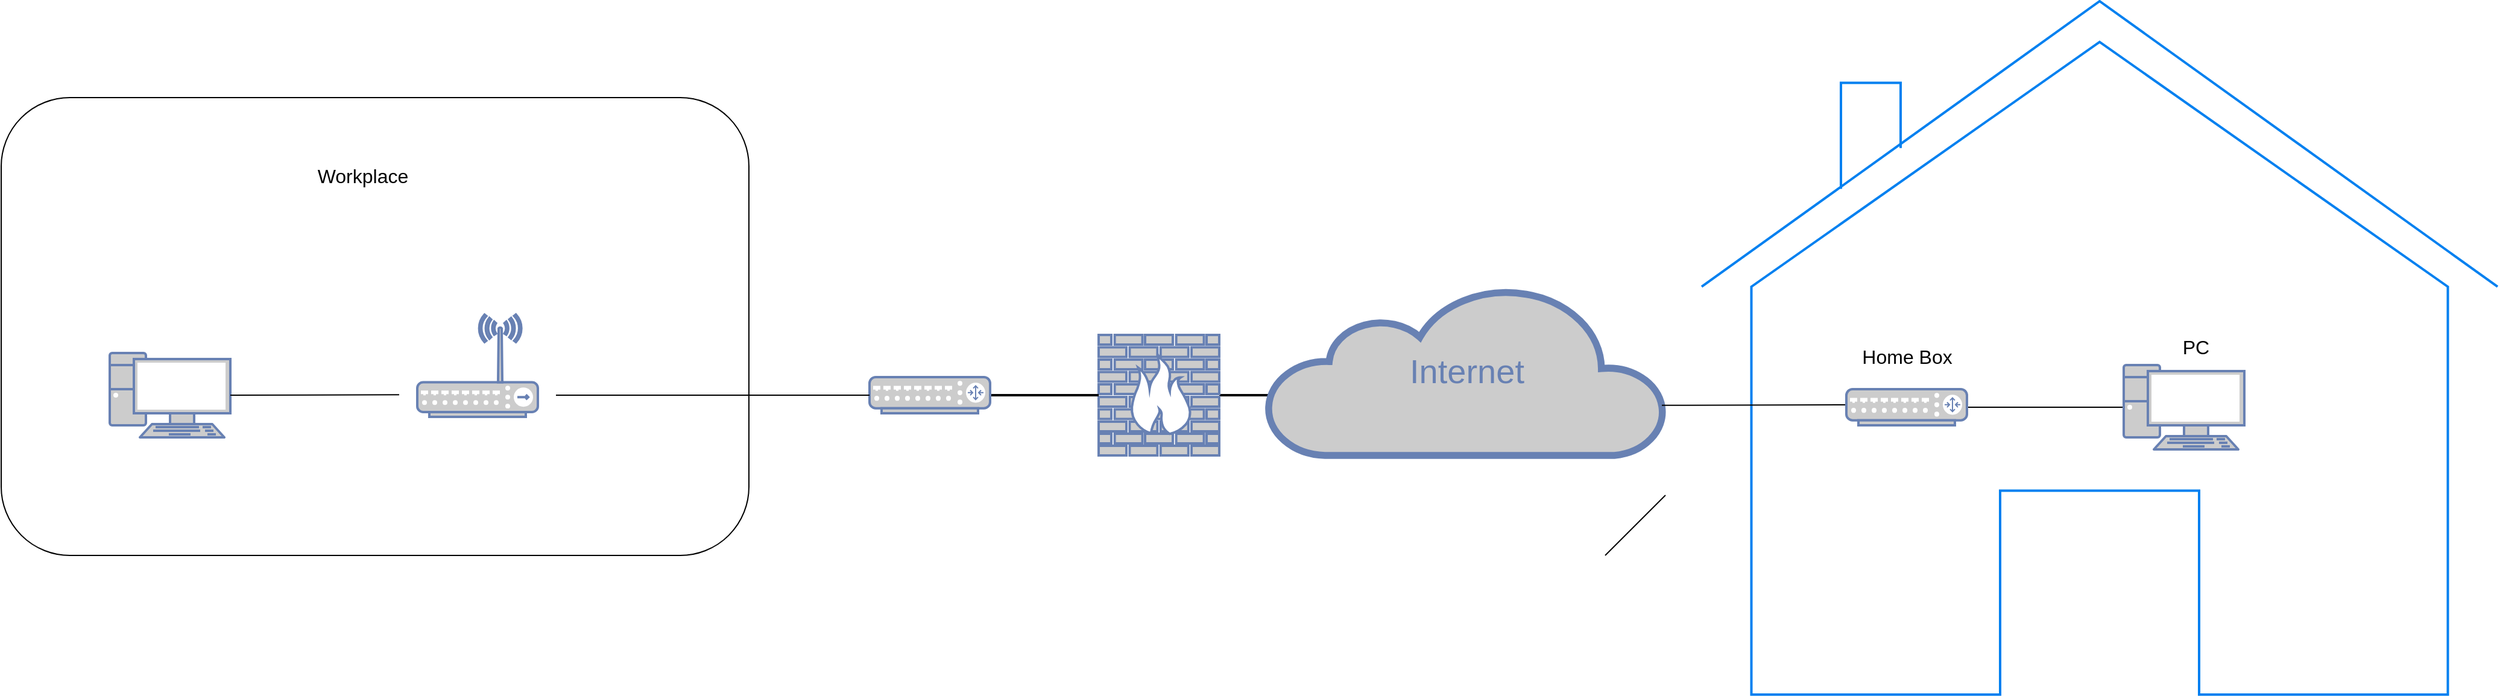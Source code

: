 <mxfile version="24.7.17">
  <diagram name="Page-1" id="bfe91b75-5d2c-26a0-9c1d-138518896778">
    <mxGraphModel dx="1896" dy="1268" grid="1" gridSize="10" guides="1" tooltips="1" connect="1" arrows="1" fold="1" page="1" pageScale="1" pageWidth="1100" pageHeight="850" background="none" math="0" shadow="0">
      <root>
        <mxCell id="0" />
        <mxCell id="1" parent="0" />
        <mxCell id="Q4SyMA6Qy4raFXAQZaa4-15" value="" style="rounded=1;whiteSpace=wrap;html=1;connectable=0;" vertex="1" parent="1">
          <mxGeometry x="580" y="650" width="620" height="380" as="geometry" />
        </mxCell>
        <mxCell id="Q4SyMA6Qy4raFXAQZaa4-7" value="" style="html=1;verticalLabelPosition=bottom;align=center;labelBackgroundColor=#ffffff;verticalAlign=top;strokeWidth=2;strokeColor=#0080F0;shadow=0;dashed=0;shape=mxgraph.ios7.icons.home;connectable=0;" vertex="1" parent="1">
          <mxGeometry x="1990" y="570" width="660" height="575.5" as="geometry" />
        </mxCell>
        <mxCell id="7c3789c024ecab99-55" style="edgeStyle=none;html=1;labelBackgroundColor=none;endArrow=none;endFill=0;strokeWidth=2;fontFamily=Verdana;fontSize=28;fontColor=#6881B3;" parent="1" source="7c3789c024ecab99-8" edge="1">
          <mxGeometry relative="1" as="geometry">
            <mxPoint x="1640.0" y="897" as="targetPoint" />
          </mxGeometry>
        </mxCell>
        <mxCell id="7c3789c024ecab99-8" value="" style="fontColor=#0066CC;verticalAlign=top;verticalLabelPosition=bottom;labelPosition=center;align=center;html=1;fillColor=#CCCCCC;strokeColor=#6881B3;gradientColor=none;gradientDirection=north;strokeWidth=2;shape=mxgraph.networks.firewall;rounded=0;shadow=0;comic=0;" parent="1" vertex="1">
          <mxGeometry x="1490" y="847" width="100" height="100" as="geometry" />
        </mxCell>
        <mxCell id="7c3789c024ecab99-52" style="edgeStyle=none;html=1;labelBackgroundColor=none;endArrow=none;endFill=0;strokeWidth=2;fontFamily=Verdana;fontSize=15;fontColor=#036897;" parent="1" source="7c3789c024ecab99-10" target="7c3789c024ecab99-8" edge="1">
          <mxGeometry relative="1" as="geometry">
            <mxPoint x="1550.0" y="917" as="targetPoint" />
          </mxGeometry>
        </mxCell>
        <mxCell id="7c3789c024ecab99-10" value="" style="fontColor=#0066CC;verticalAlign=top;verticalLabelPosition=bottom;labelPosition=center;align=center;html=1;fillColor=#CCCCCC;strokeColor=#6881B3;gradientColor=none;gradientDirection=north;strokeWidth=2;shape=mxgraph.networks.router;rounded=0;shadow=0;comic=0;" parent="1" vertex="1">
          <mxGeometry x="1300" y="882" width="100" height="30" as="geometry" />
        </mxCell>
        <mxCell id="7c3789c024ecab99-34" value="" style="fontColor=#0066CC;verticalAlign=top;verticalLabelPosition=bottom;labelPosition=center;align=center;html=1;fillColor=#CCCCCC;strokeColor=#6881B3;gradientColor=none;gradientDirection=north;strokeWidth=2;shape=mxgraph.networks.pc;rounded=0;shadow=0;comic=0;" parent="1" vertex="1">
          <mxGeometry x="670.0" y="862.002" width="100" height="70" as="geometry" />
        </mxCell>
        <mxCell id="7c3789c024ecab99-44" value="" style="fontColor=#0066CC;verticalAlign=top;verticalLabelPosition=bottom;labelPosition=center;align=center;html=1;fillColor=#CCCCCC;strokeColor=#6881B3;gradientColor=none;gradientDirection=north;strokeWidth=2;shape=mxgraph.networks.wireless_hub;rounded=0;shadow=0;comic=0;" parent="1" vertex="1">
          <mxGeometry x="925.0" y="830.002" width="100" height="85" as="geometry" />
        </mxCell>
        <mxCell id="7c3789c024ecab99-53" value="Internet" style="html=1;fillColor=#CCCCCC;strokeColor=#6881B3;gradientColor=none;gradientDirection=north;strokeWidth=2;shape=mxgraph.networks.cloud;fontColor=#6881B3;rounded=0;shadow=0;comic=0;align=center;fontSize=28;" parent="1" vertex="1">
          <mxGeometry x="1630" y="807" width="330" height="140" as="geometry" />
        </mxCell>
        <mxCell id="Q4SyMA6Qy4raFXAQZaa4-2" value="" style="endArrow=none;html=1;rounded=0;fontSize=12;startSize=8;endSize=8;curved=1;exitX=1;exitY=0.5;exitDx=0;exitDy=0;exitPerimeter=0;entryX=0;entryY=0.5;entryDx=0;entryDy=0;entryPerimeter=0;" edge="1" parent="1" source="Q4SyMA6Qy4raFXAQZaa4-5" target="Q4SyMA6Qy4raFXAQZaa4-9">
          <mxGeometry width="50" height="50" relative="1" as="geometry">
            <mxPoint x="1910" y="1070" as="sourcePoint" />
            <mxPoint x="2660.0" y="930.003" as="targetPoint" />
          </mxGeometry>
        </mxCell>
        <mxCell id="Q4SyMA6Qy4raFXAQZaa4-3" value="" style="endArrow=none;html=1;rounded=0;fontSize=12;startSize=8;endSize=8;curved=1;exitX=1;exitY=0.5;exitDx=0;exitDy=0;exitPerimeter=0;" edge="1" parent="1" source="7c3789c024ecab99-34">
          <mxGeometry width="50" height="50" relative="1" as="geometry">
            <mxPoint x="1520" y="866.59" as="sourcePoint" />
            <mxPoint x="910" y="896.59" as="targetPoint" />
          </mxGeometry>
        </mxCell>
        <mxCell id="Q4SyMA6Qy4raFXAQZaa4-4" value="" style="endArrow=none;html=1;rounded=0;fontSize=12;startSize=8;endSize=8;curved=1;exitX=0.991;exitY=0.703;exitDx=0;exitDy=0;exitPerimeter=0;" edge="1" parent="1" source="7c3789c024ecab99-53">
          <mxGeometry width="50" height="50" relative="1" as="geometry">
            <mxPoint x="2320" y="860" as="sourcePoint" />
            <mxPoint x="2110" y="905" as="targetPoint" />
          </mxGeometry>
        </mxCell>
        <mxCell id="Q4SyMA6Qy4raFXAQZaa4-5" value="" style="fontColor=#0066CC;verticalAlign=top;verticalLabelPosition=bottom;labelPosition=center;align=center;html=1;fillColor=#CCCCCC;strokeColor=#6881B3;gradientColor=none;gradientDirection=north;strokeWidth=2;shape=mxgraph.networks.router;rounded=0;shadow=0;comic=0;" vertex="1" parent="1">
          <mxGeometry x="2110" y="892" width="100" height="30" as="geometry" />
        </mxCell>
        <mxCell id="Q4SyMA6Qy4raFXAQZaa4-6" value="Home Box" style="text;html=1;align=center;verticalAlign=middle;resizable=0;points=[];autosize=1;strokeColor=none;fillColor=none;fontSize=16;" vertex="1" parent="1">
          <mxGeometry x="2110" y="850" width="100" height="30" as="geometry" />
        </mxCell>
        <mxCell id="Q4SyMA6Qy4raFXAQZaa4-9" value="" style="fontColor=#0066CC;verticalAlign=top;verticalLabelPosition=bottom;labelPosition=center;align=center;html=1;fillColor=#CCCCCC;strokeColor=#6881B3;gradientColor=none;gradientDirection=north;strokeWidth=2;shape=mxgraph.networks.pc;rounded=0;shadow=0;comic=0;" vertex="1" parent="1">
          <mxGeometry x="2340" y="872.002" width="100" height="70" as="geometry" />
        </mxCell>
        <mxCell id="Q4SyMA6Qy4raFXAQZaa4-10" value="" style="endArrow=none;html=1;rounded=0;fontSize=12;startSize=8;endSize=8;curved=1;" edge="1" parent="1">
          <mxGeometry width="50" height="50" relative="1" as="geometry">
            <mxPoint x="1910" y="1030" as="sourcePoint" />
            <mxPoint x="1960" y="980" as="targetPoint" />
          </mxGeometry>
        </mxCell>
        <mxCell id="Q4SyMA6Qy4raFXAQZaa4-11" value="PC" style="text;html=1;align=center;verticalAlign=middle;whiteSpace=wrap;rounded=0;fontSize=16;" vertex="1" parent="1">
          <mxGeometry x="2370" y="842" width="60" height="30" as="geometry" />
        </mxCell>
        <mxCell id="Q4SyMA6Qy4raFXAQZaa4-14" value="" style="endArrow=none;html=1;rounded=0;fontSize=12;startSize=8;endSize=8;curved=1;entryX=0;entryY=0.5;entryDx=0;entryDy=0;entryPerimeter=0;" edge="1" parent="1" target="7c3789c024ecab99-10">
          <mxGeometry width="50" height="50" relative="1" as="geometry">
            <mxPoint x="1040" y="897" as="sourcePoint" />
            <mxPoint x="1110" y="840" as="targetPoint" />
          </mxGeometry>
        </mxCell>
        <mxCell id="Q4SyMA6Qy4raFXAQZaa4-16" value="Workplace" style="text;html=1;align=center;verticalAlign=middle;whiteSpace=wrap;rounded=0;fontSize=16;" vertex="1" parent="1">
          <mxGeometry x="835" y="700" width="90" height="30" as="geometry" />
        </mxCell>
      </root>
    </mxGraphModel>
  </diagram>
</mxfile>
